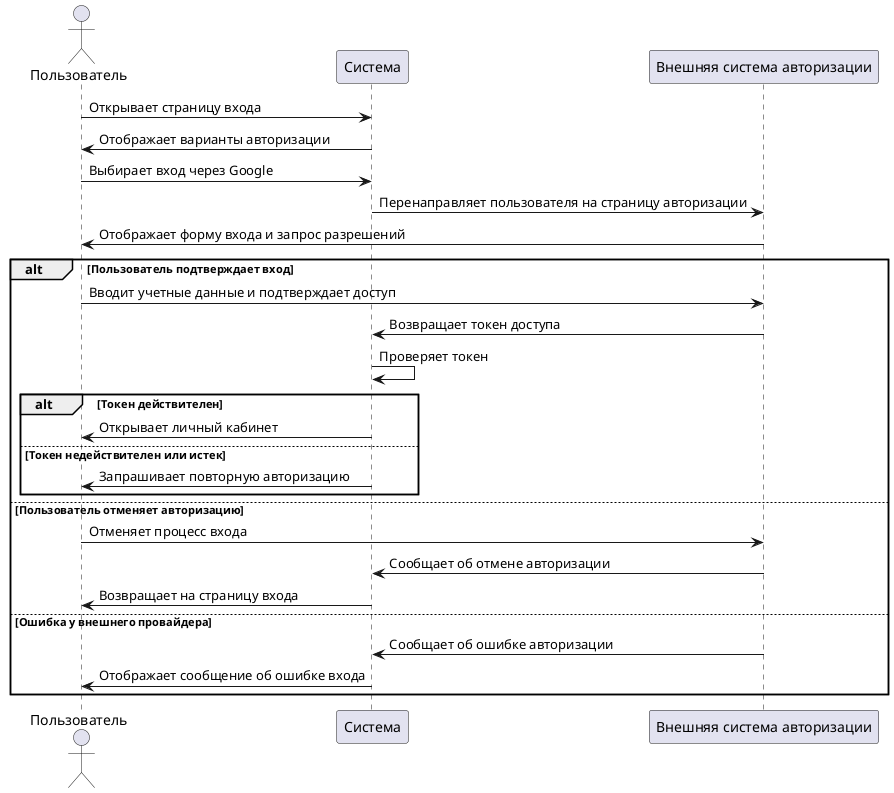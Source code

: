 @startuml
actor Пользователь
participant "Система" as System
participant "Внешняя система авторизации" as Auth

Пользователь -> System: Открывает страницу входа
System -> Пользователь: Отображает варианты авторизации

Пользователь -> System: Выбирает вход через Google
System -> Auth: Перенаправляет пользователя на страницу авторизации

Auth -> Пользователь: Отображает форму входа и запрос разрешений
alt Пользователь подтверждает вход
    Пользователь -> Auth: Вводит учетные данные и подтверждает доступ
    Auth -> System: Возвращает токен доступа
    System -> System: Проверяет токен
    alt Токен действителен
        System -> Пользователь: Открывает личный кабинет
    else Токен недействителен или истек
        System -> Пользователь: Запрашивает повторную авторизацию
    end
else Пользователь отменяет авторизацию
    Пользователь -> Auth: Отменяет процесс входа
    Auth -> System: Сообщает об отмене авторизации
    System -> Пользователь: Возвращает на страницу входа
else Ошибка у внешнего провайдера
    Auth -> System: Сообщает об ошибке авторизации
    System -> Пользователь: Отображает сообщение об ошибке входа
end

@enduml

